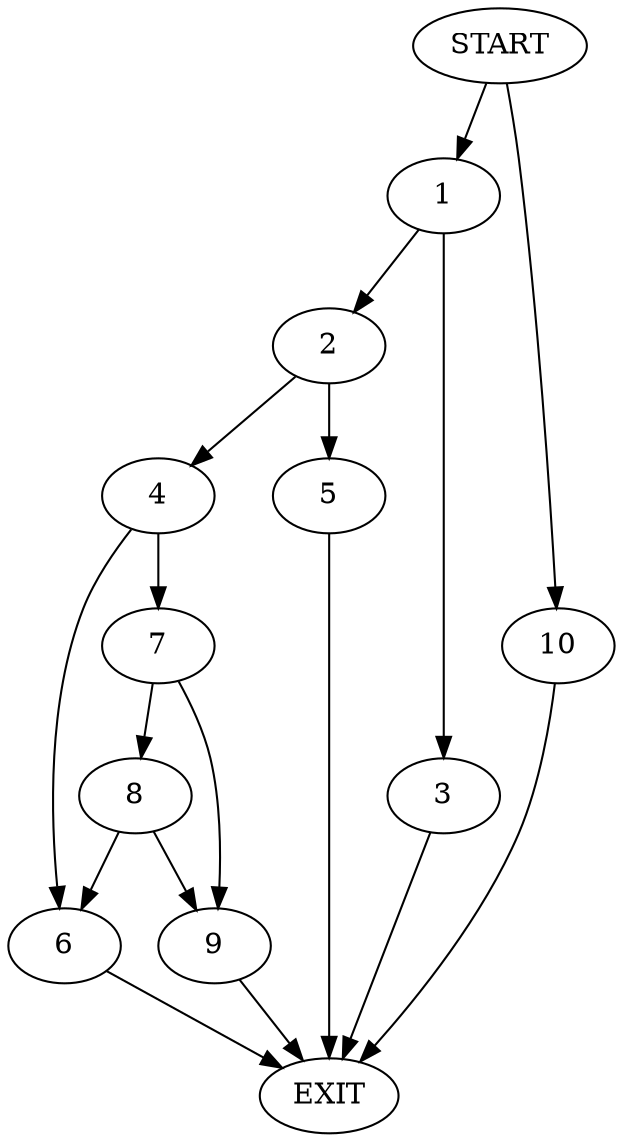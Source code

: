 digraph {
0 [label="START"]
11 [label="EXIT"]
0 -> 1
1 -> 2
1 -> 3
2 -> 4
2 -> 5
3 -> 11
4 -> 6
4 -> 7
5 -> 11
7 -> 8
7 -> 9
6 -> 11
8 -> 9
8 -> 6
9 -> 11
0 -> 10
10 -> 11
}
